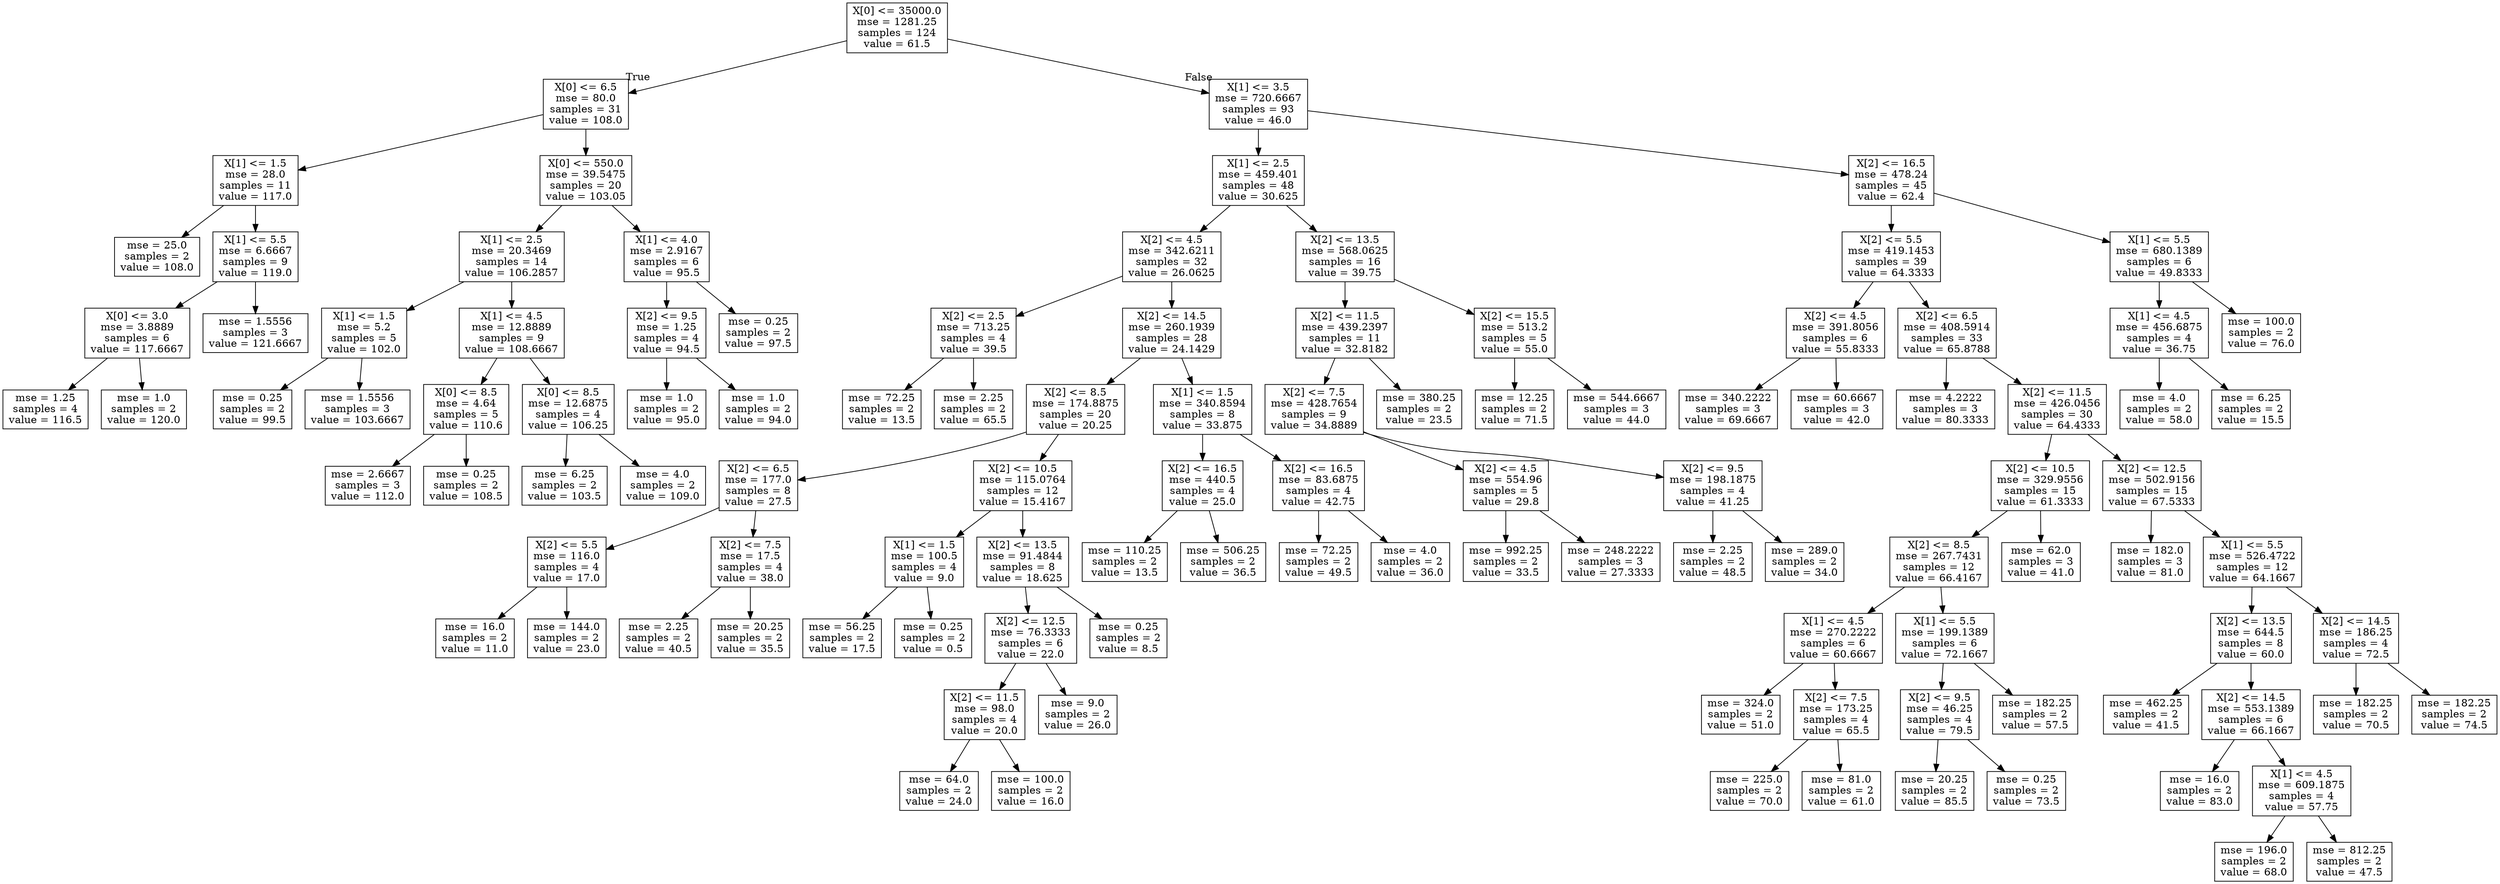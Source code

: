 digraph Tree {
node [shape=box] ;
0 [label="X[0] <= 35000.0\nmse = 1281.25\nsamples = 124\nvalue = 61.5"] ;
1 [label="X[0] <= 6.5\nmse = 80.0\nsamples = 31\nvalue = 108.0"] ;
0 -> 1 [labeldistance=2.5, labelangle=45, headlabel="True"] ;
2 [label="X[1] <= 1.5\nmse = 28.0\nsamples = 11\nvalue = 117.0"] ;
1 -> 2 ;
3 [label="mse = 25.0\nsamples = 2\nvalue = 108.0"] ;
2 -> 3 ;
4 [label="X[1] <= 5.5\nmse = 6.6667\nsamples = 9\nvalue = 119.0"] ;
2 -> 4 ;
5 [label="X[0] <= 3.0\nmse = 3.8889\nsamples = 6\nvalue = 117.6667"] ;
4 -> 5 ;
6 [label="mse = 1.25\nsamples = 4\nvalue = 116.5"] ;
5 -> 6 ;
7 [label="mse = 1.0\nsamples = 2\nvalue = 120.0"] ;
5 -> 7 ;
8 [label="mse = 1.5556\nsamples = 3\nvalue = 121.6667"] ;
4 -> 8 ;
9 [label="X[0] <= 550.0\nmse = 39.5475\nsamples = 20\nvalue = 103.05"] ;
1 -> 9 ;
10 [label="X[1] <= 2.5\nmse = 20.3469\nsamples = 14\nvalue = 106.2857"] ;
9 -> 10 ;
11 [label="X[1] <= 1.5\nmse = 5.2\nsamples = 5\nvalue = 102.0"] ;
10 -> 11 ;
12 [label="mse = 0.25\nsamples = 2\nvalue = 99.5"] ;
11 -> 12 ;
13 [label="mse = 1.5556\nsamples = 3\nvalue = 103.6667"] ;
11 -> 13 ;
14 [label="X[1] <= 4.5\nmse = 12.8889\nsamples = 9\nvalue = 108.6667"] ;
10 -> 14 ;
15 [label="X[0] <= 8.5\nmse = 4.64\nsamples = 5\nvalue = 110.6"] ;
14 -> 15 ;
16 [label="mse = 2.6667\nsamples = 3\nvalue = 112.0"] ;
15 -> 16 ;
17 [label="mse = 0.25\nsamples = 2\nvalue = 108.5"] ;
15 -> 17 ;
18 [label="X[0] <= 8.5\nmse = 12.6875\nsamples = 4\nvalue = 106.25"] ;
14 -> 18 ;
19 [label="mse = 6.25\nsamples = 2\nvalue = 103.5"] ;
18 -> 19 ;
20 [label="mse = 4.0\nsamples = 2\nvalue = 109.0"] ;
18 -> 20 ;
21 [label="X[1] <= 4.0\nmse = 2.9167\nsamples = 6\nvalue = 95.5"] ;
9 -> 21 ;
22 [label="X[2] <= 9.5\nmse = 1.25\nsamples = 4\nvalue = 94.5"] ;
21 -> 22 ;
23 [label="mse = 1.0\nsamples = 2\nvalue = 95.0"] ;
22 -> 23 ;
24 [label="mse = 1.0\nsamples = 2\nvalue = 94.0"] ;
22 -> 24 ;
25 [label="mse = 0.25\nsamples = 2\nvalue = 97.5"] ;
21 -> 25 ;
26 [label="X[1] <= 3.5\nmse = 720.6667\nsamples = 93\nvalue = 46.0"] ;
0 -> 26 [labeldistance=2.5, labelangle=-45, headlabel="False"] ;
27 [label="X[1] <= 2.5\nmse = 459.401\nsamples = 48\nvalue = 30.625"] ;
26 -> 27 ;
28 [label="X[2] <= 4.5\nmse = 342.6211\nsamples = 32\nvalue = 26.0625"] ;
27 -> 28 ;
29 [label="X[2] <= 2.5\nmse = 713.25\nsamples = 4\nvalue = 39.5"] ;
28 -> 29 ;
30 [label="mse = 72.25\nsamples = 2\nvalue = 13.5"] ;
29 -> 30 ;
31 [label="mse = 2.25\nsamples = 2\nvalue = 65.5"] ;
29 -> 31 ;
32 [label="X[2] <= 14.5\nmse = 260.1939\nsamples = 28\nvalue = 24.1429"] ;
28 -> 32 ;
33 [label="X[2] <= 8.5\nmse = 174.8875\nsamples = 20\nvalue = 20.25"] ;
32 -> 33 ;
34 [label="X[2] <= 6.5\nmse = 177.0\nsamples = 8\nvalue = 27.5"] ;
33 -> 34 ;
35 [label="X[2] <= 5.5\nmse = 116.0\nsamples = 4\nvalue = 17.0"] ;
34 -> 35 ;
36 [label="mse = 16.0\nsamples = 2\nvalue = 11.0"] ;
35 -> 36 ;
37 [label="mse = 144.0\nsamples = 2\nvalue = 23.0"] ;
35 -> 37 ;
38 [label="X[2] <= 7.5\nmse = 17.5\nsamples = 4\nvalue = 38.0"] ;
34 -> 38 ;
39 [label="mse = 2.25\nsamples = 2\nvalue = 40.5"] ;
38 -> 39 ;
40 [label="mse = 20.25\nsamples = 2\nvalue = 35.5"] ;
38 -> 40 ;
41 [label="X[2] <= 10.5\nmse = 115.0764\nsamples = 12\nvalue = 15.4167"] ;
33 -> 41 ;
42 [label="X[1] <= 1.5\nmse = 100.5\nsamples = 4\nvalue = 9.0"] ;
41 -> 42 ;
43 [label="mse = 56.25\nsamples = 2\nvalue = 17.5"] ;
42 -> 43 ;
44 [label="mse = 0.25\nsamples = 2\nvalue = 0.5"] ;
42 -> 44 ;
45 [label="X[2] <= 13.5\nmse = 91.4844\nsamples = 8\nvalue = 18.625"] ;
41 -> 45 ;
46 [label="X[2] <= 12.5\nmse = 76.3333\nsamples = 6\nvalue = 22.0"] ;
45 -> 46 ;
47 [label="X[2] <= 11.5\nmse = 98.0\nsamples = 4\nvalue = 20.0"] ;
46 -> 47 ;
48 [label="mse = 64.0\nsamples = 2\nvalue = 24.0"] ;
47 -> 48 ;
49 [label="mse = 100.0\nsamples = 2\nvalue = 16.0"] ;
47 -> 49 ;
50 [label="mse = 9.0\nsamples = 2\nvalue = 26.0"] ;
46 -> 50 ;
51 [label="mse = 0.25\nsamples = 2\nvalue = 8.5"] ;
45 -> 51 ;
52 [label="X[1] <= 1.5\nmse = 340.8594\nsamples = 8\nvalue = 33.875"] ;
32 -> 52 ;
53 [label="X[2] <= 16.5\nmse = 440.5\nsamples = 4\nvalue = 25.0"] ;
52 -> 53 ;
54 [label="mse = 110.25\nsamples = 2\nvalue = 13.5"] ;
53 -> 54 ;
55 [label="mse = 506.25\nsamples = 2\nvalue = 36.5"] ;
53 -> 55 ;
56 [label="X[2] <= 16.5\nmse = 83.6875\nsamples = 4\nvalue = 42.75"] ;
52 -> 56 ;
57 [label="mse = 72.25\nsamples = 2\nvalue = 49.5"] ;
56 -> 57 ;
58 [label="mse = 4.0\nsamples = 2\nvalue = 36.0"] ;
56 -> 58 ;
59 [label="X[2] <= 13.5\nmse = 568.0625\nsamples = 16\nvalue = 39.75"] ;
27 -> 59 ;
60 [label="X[2] <= 11.5\nmse = 439.2397\nsamples = 11\nvalue = 32.8182"] ;
59 -> 60 ;
61 [label="X[2] <= 7.5\nmse = 428.7654\nsamples = 9\nvalue = 34.8889"] ;
60 -> 61 ;
62 [label="X[2] <= 4.5\nmse = 554.96\nsamples = 5\nvalue = 29.8"] ;
61 -> 62 ;
63 [label="mse = 992.25\nsamples = 2\nvalue = 33.5"] ;
62 -> 63 ;
64 [label="mse = 248.2222\nsamples = 3\nvalue = 27.3333"] ;
62 -> 64 ;
65 [label="X[2] <= 9.5\nmse = 198.1875\nsamples = 4\nvalue = 41.25"] ;
61 -> 65 ;
66 [label="mse = 2.25\nsamples = 2\nvalue = 48.5"] ;
65 -> 66 ;
67 [label="mse = 289.0\nsamples = 2\nvalue = 34.0"] ;
65 -> 67 ;
68 [label="mse = 380.25\nsamples = 2\nvalue = 23.5"] ;
60 -> 68 ;
69 [label="X[2] <= 15.5\nmse = 513.2\nsamples = 5\nvalue = 55.0"] ;
59 -> 69 ;
70 [label="mse = 12.25\nsamples = 2\nvalue = 71.5"] ;
69 -> 70 ;
71 [label="mse = 544.6667\nsamples = 3\nvalue = 44.0"] ;
69 -> 71 ;
72 [label="X[2] <= 16.5\nmse = 478.24\nsamples = 45\nvalue = 62.4"] ;
26 -> 72 ;
73 [label="X[2] <= 5.5\nmse = 419.1453\nsamples = 39\nvalue = 64.3333"] ;
72 -> 73 ;
74 [label="X[2] <= 4.5\nmse = 391.8056\nsamples = 6\nvalue = 55.8333"] ;
73 -> 74 ;
75 [label="mse = 340.2222\nsamples = 3\nvalue = 69.6667"] ;
74 -> 75 ;
76 [label="mse = 60.6667\nsamples = 3\nvalue = 42.0"] ;
74 -> 76 ;
77 [label="X[2] <= 6.5\nmse = 408.5914\nsamples = 33\nvalue = 65.8788"] ;
73 -> 77 ;
78 [label="mse = 4.2222\nsamples = 3\nvalue = 80.3333"] ;
77 -> 78 ;
79 [label="X[2] <= 11.5\nmse = 426.0456\nsamples = 30\nvalue = 64.4333"] ;
77 -> 79 ;
80 [label="X[2] <= 10.5\nmse = 329.9556\nsamples = 15\nvalue = 61.3333"] ;
79 -> 80 ;
81 [label="X[2] <= 8.5\nmse = 267.7431\nsamples = 12\nvalue = 66.4167"] ;
80 -> 81 ;
82 [label="X[1] <= 4.5\nmse = 270.2222\nsamples = 6\nvalue = 60.6667"] ;
81 -> 82 ;
83 [label="mse = 324.0\nsamples = 2\nvalue = 51.0"] ;
82 -> 83 ;
84 [label="X[2] <= 7.5\nmse = 173.25\nsamples = 4\nvalue = 65.5"] ;
82 -> 84 ;
85 [label="mse = 225.0\nsamples = 2\nvalue = 70.0"] ;
84 -> 85 ;
86 [label="mse = 81.0\nsamples = 2\nvalue = 61.0"] ;
84 -> 86 ;
87 [label="X[1] <= 5.5\nmse = 199.1389\nsamples = 6\nvalue = 72.1667"] ;
81 -> 87 ;
88 [label="X[2] <= 9.5\nmse = 46.25\nsamples = 4\nvalue = 79.5"] ;
87 -> 88 ;
89 [label="mse = 20.25\nsamples = 2\nvalue = 85.5"] ;
88 -> 89 ;
90 [label="mse = 0.25\nsamples = 2\nvalue = 73.5"] ;
88 -> 90 ;
91 [label="mse = 182.25\nsamples = 2\nvalue = 57.5"] ;
87 -> 91 ;
92 [label="mse = 62.0\nsamples = 3\nvalue = 41.0"] ;
80 -> 92 ;
93 [label="X[2] <= 12.5\nmse = 502.9156\nsamples = 15\nvalue = 67.5333"] ;
79 -> 93 ;
94 [label="mse = 182.0\nsamples = 3\nvalue = 81.0"] ;
93 -> 94 ;
95 [label="X[1] <= 5.5\nmse = 526.4722\nsamples = 12\nvalue = 64.1667"] ;
93 -> 95 ;
96 [label="X[2] <= 13.5\nmse = 644.5\nsamples = 8\nvalue = 60.0"] ;
95 -> 96 ;
97 [label="mse = 462.25\nsamples = 2\nvalue = 41.5"] ;
96 -> 97 ;
98 [label="X[2] <= 14.5\nmse = 553.1389\nsamples = 6\nvalue = 66.1667"] ;
96 -> 98 ;
99 [label="mse = 16.0\nsamples = 2\nvalue = 83.0"] ;
98 -> 99 ;
100 [label="X[1] <= 4.5\nmse = 609.1875\nsamples = 4\nvalue = 57.75"] ;
98 -> 100 ;
101 [label="mse = 196.0\nsamples = 2\nvalue = 68.0"] ;
100 -> 101 ;
102 [label="mse = 812.25\nsamples = 2\nvalue = 47.5"] ;
100 -> 102 ;
103 [label="X[2] <= 14.5\nmse = 186.25\nsamples = 4\nvalue = 72.5"] ;
95 -> 103 ;
104 [label="mse = 182.25\nsamples = 2\nvalue = 70.5"] ;
103 -> 104 ;
105 [label="mse = 182.25\nsamples = 2\nvalue = 74.5"] ;
103 -> 105 ;
106 [label="X[1] <= 5.5\nmse = 680.1389\nsamples = 6\nvalue = 49.8333"] ;
72 -> 106 ;
107 [label="X[1] <= 4.5\nmse = 456.6875\nsamples = 4\nvalue = 36.75"] ;
106 -> 107 ;
108 [label="mse = 4.0\nsamples = 2\nvalue = 58.0"] ;
107 -> 108 ;
109 [label="mse = 6.25\nsamples = 2\nvalue = 15.5"] ;
107 -> 109 ;
110 [label="mse = 100.0\nsamples = 2\nvalue = 76.0"] ;
106 -> 110 ;
}